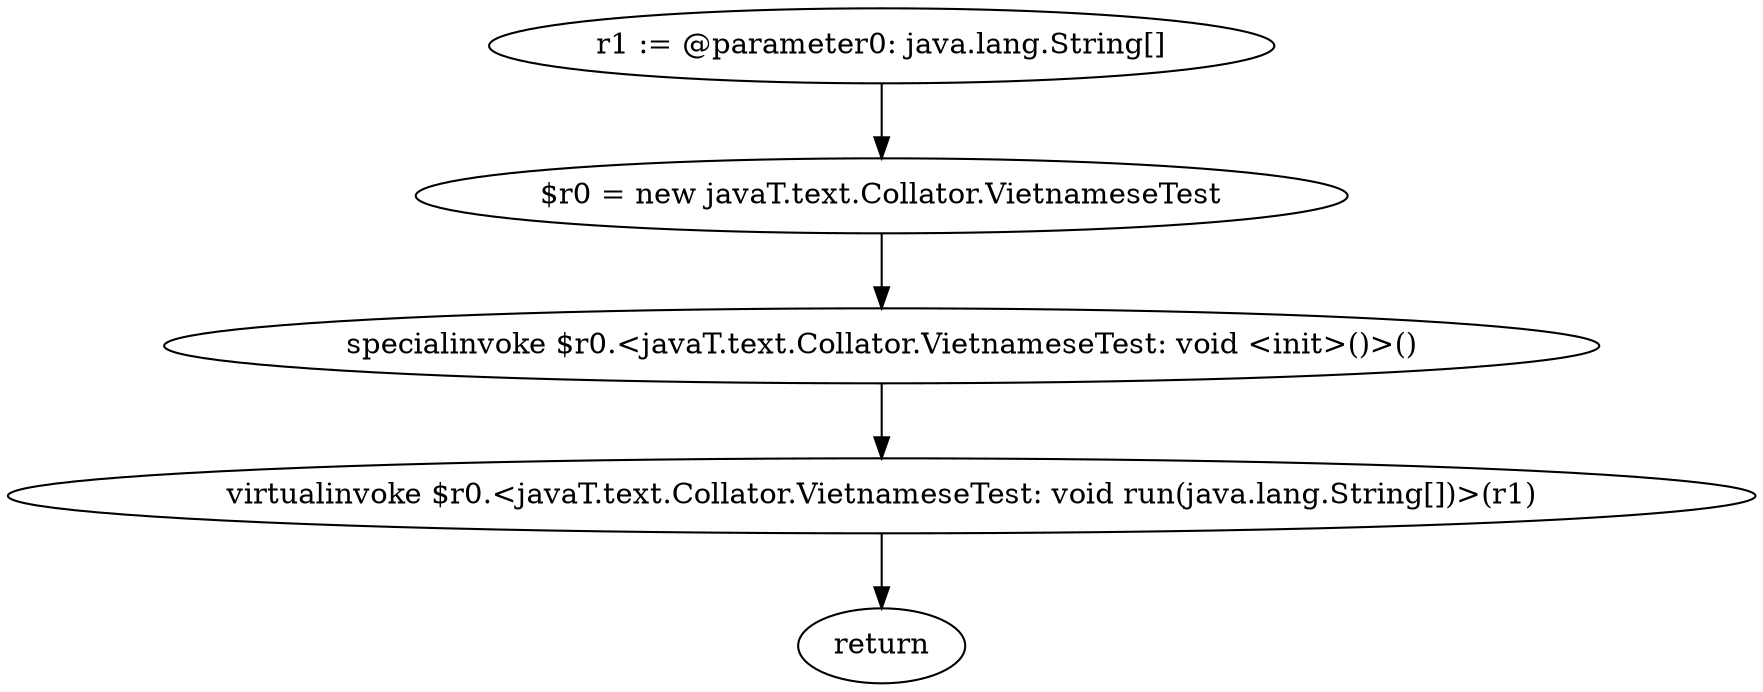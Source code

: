 digraph "unitGraph" {
    "r1 := @parameter0: java.lang.String[]"
    "$r0 = new javaT.text.Collator.VietnameseTest"
    "specialinvoke $r0.<javaT.text.Collator.VietnameseTest: void <init>()>()"
    "virtualinvoke $r0.<javaT.text.Collator.VietnameseTest: void run(java.lang.String[])>(r1)"
    "return"
    "r1 := @parameter0: java.lang.String[]"->"$r0 = new javaT.text.Collator.VietnameseTest";
    "$r0 = new javaT.text.Collator.VietnameseTest"->"specialinvoke $r0.<javaT.text.Collator.VietnameseTest: void <init>()>()";
    "specialinvoke $r0.<javaT.text.Collator.VietnameseTest: void <init>()>()"->"virtualinvoke $r0.<javaT.text.Collator.VietnameseTest: void run(java.lang.String[])>(r1)";
    "virtualinvoke $r0.<javaT.text.Collator.VietnameseTest: void run(java.lang.String[])>(r1)"->"return";
}

